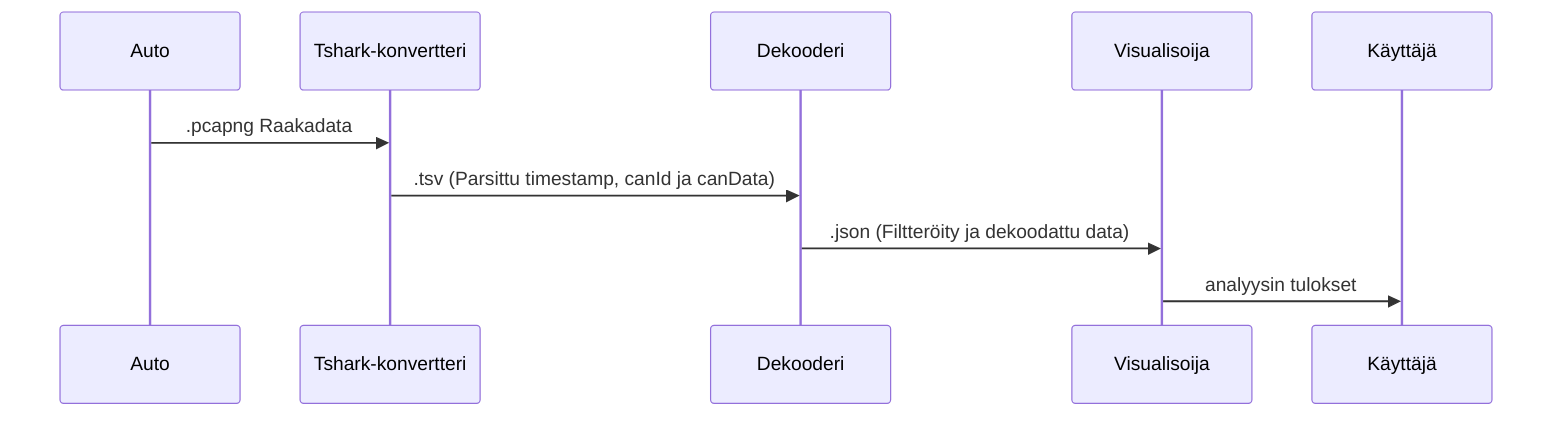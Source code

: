 sequenceDiagram
Auto->>Tshark-konvertteri: .pcapng Raakadata
Tshark-konvertteri->>Dekooderi: .tsv (Parsittu timestamp, canId ja canData)
Dekooderi->>Visualisoija: .json (Filtteröity ja dekoodattu data)
Visualisoija->>Käyttäjä: analyysin tulokset